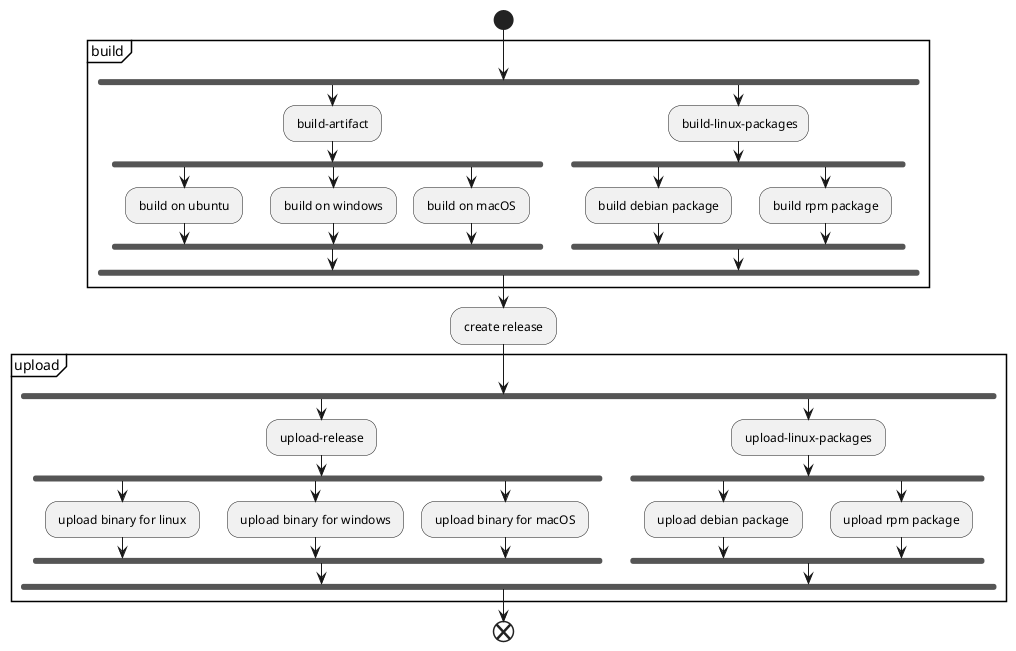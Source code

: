 @startuml

start

partition build {
  fork
    : build-artifact ;
    fork
      : build on ubuntu ;
    fork again
      : build on windows ;
    fork again
      : build on macOS ;
    end fork
  fork again
    : build-linux-packages;
    fork
      : build debian package ;
    fork again
      : build rpm package ;
    end fork
  end fork

}

: create release ;

partition upload {
  fork
    : upload-release ;
    fork
      : upload binary for linux ;
    fork again
      : upload binary for windows ;
    fork again
      : upload binary for macOS ;
    end fork
  fork again
    : upload-linux-packages ;
    fork
      : upload debian package ;
    fork again
      : upload rpm package ;
    end fork
  end fork
}

end

@enduml
